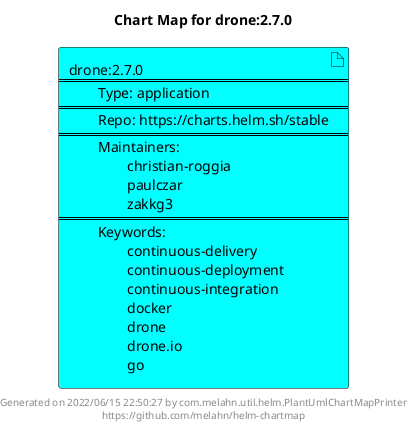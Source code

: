 @startuml
skinparam linetype ortho
skinparam backgroundColor white
skinparam usecaseBorderColor black
skinparam usecaseArrowColor LightSlateGray
skinparam artifactBorderColor black
skinparam artifactArrowColor LightSlateGray

title Chart Map for drone:2.7.0

'There is one referenced Helm Chart
artifact "drone:2.7.0\n====\n\tType: application\n====\n\tRepo: https://charts.helm.sh/stable\n====\n\tMaintainers: \n\t\tchristian-roggia\n\t\tpaulczar\n\t\tzakkg3\n====\n\tKeywords: \n\t\tcontinuous-delivery\n\t\tcontinuous-deployment\n\t\tcontinuous-integration\n\t\tdocker\n\t\tdrone\n\t\tdrone.io\n\t\tgo" as drone_2_7_0 #Aqua

'There are 0 referenced Docker Images

'Chart Dependencies

center footer Generated on 2022/06/15 22:50:27 by com.melahn.util.helm.PlantUmlChartMapPrinter\nhttps://github.com/melahn/helm-chartmap
@enduml
